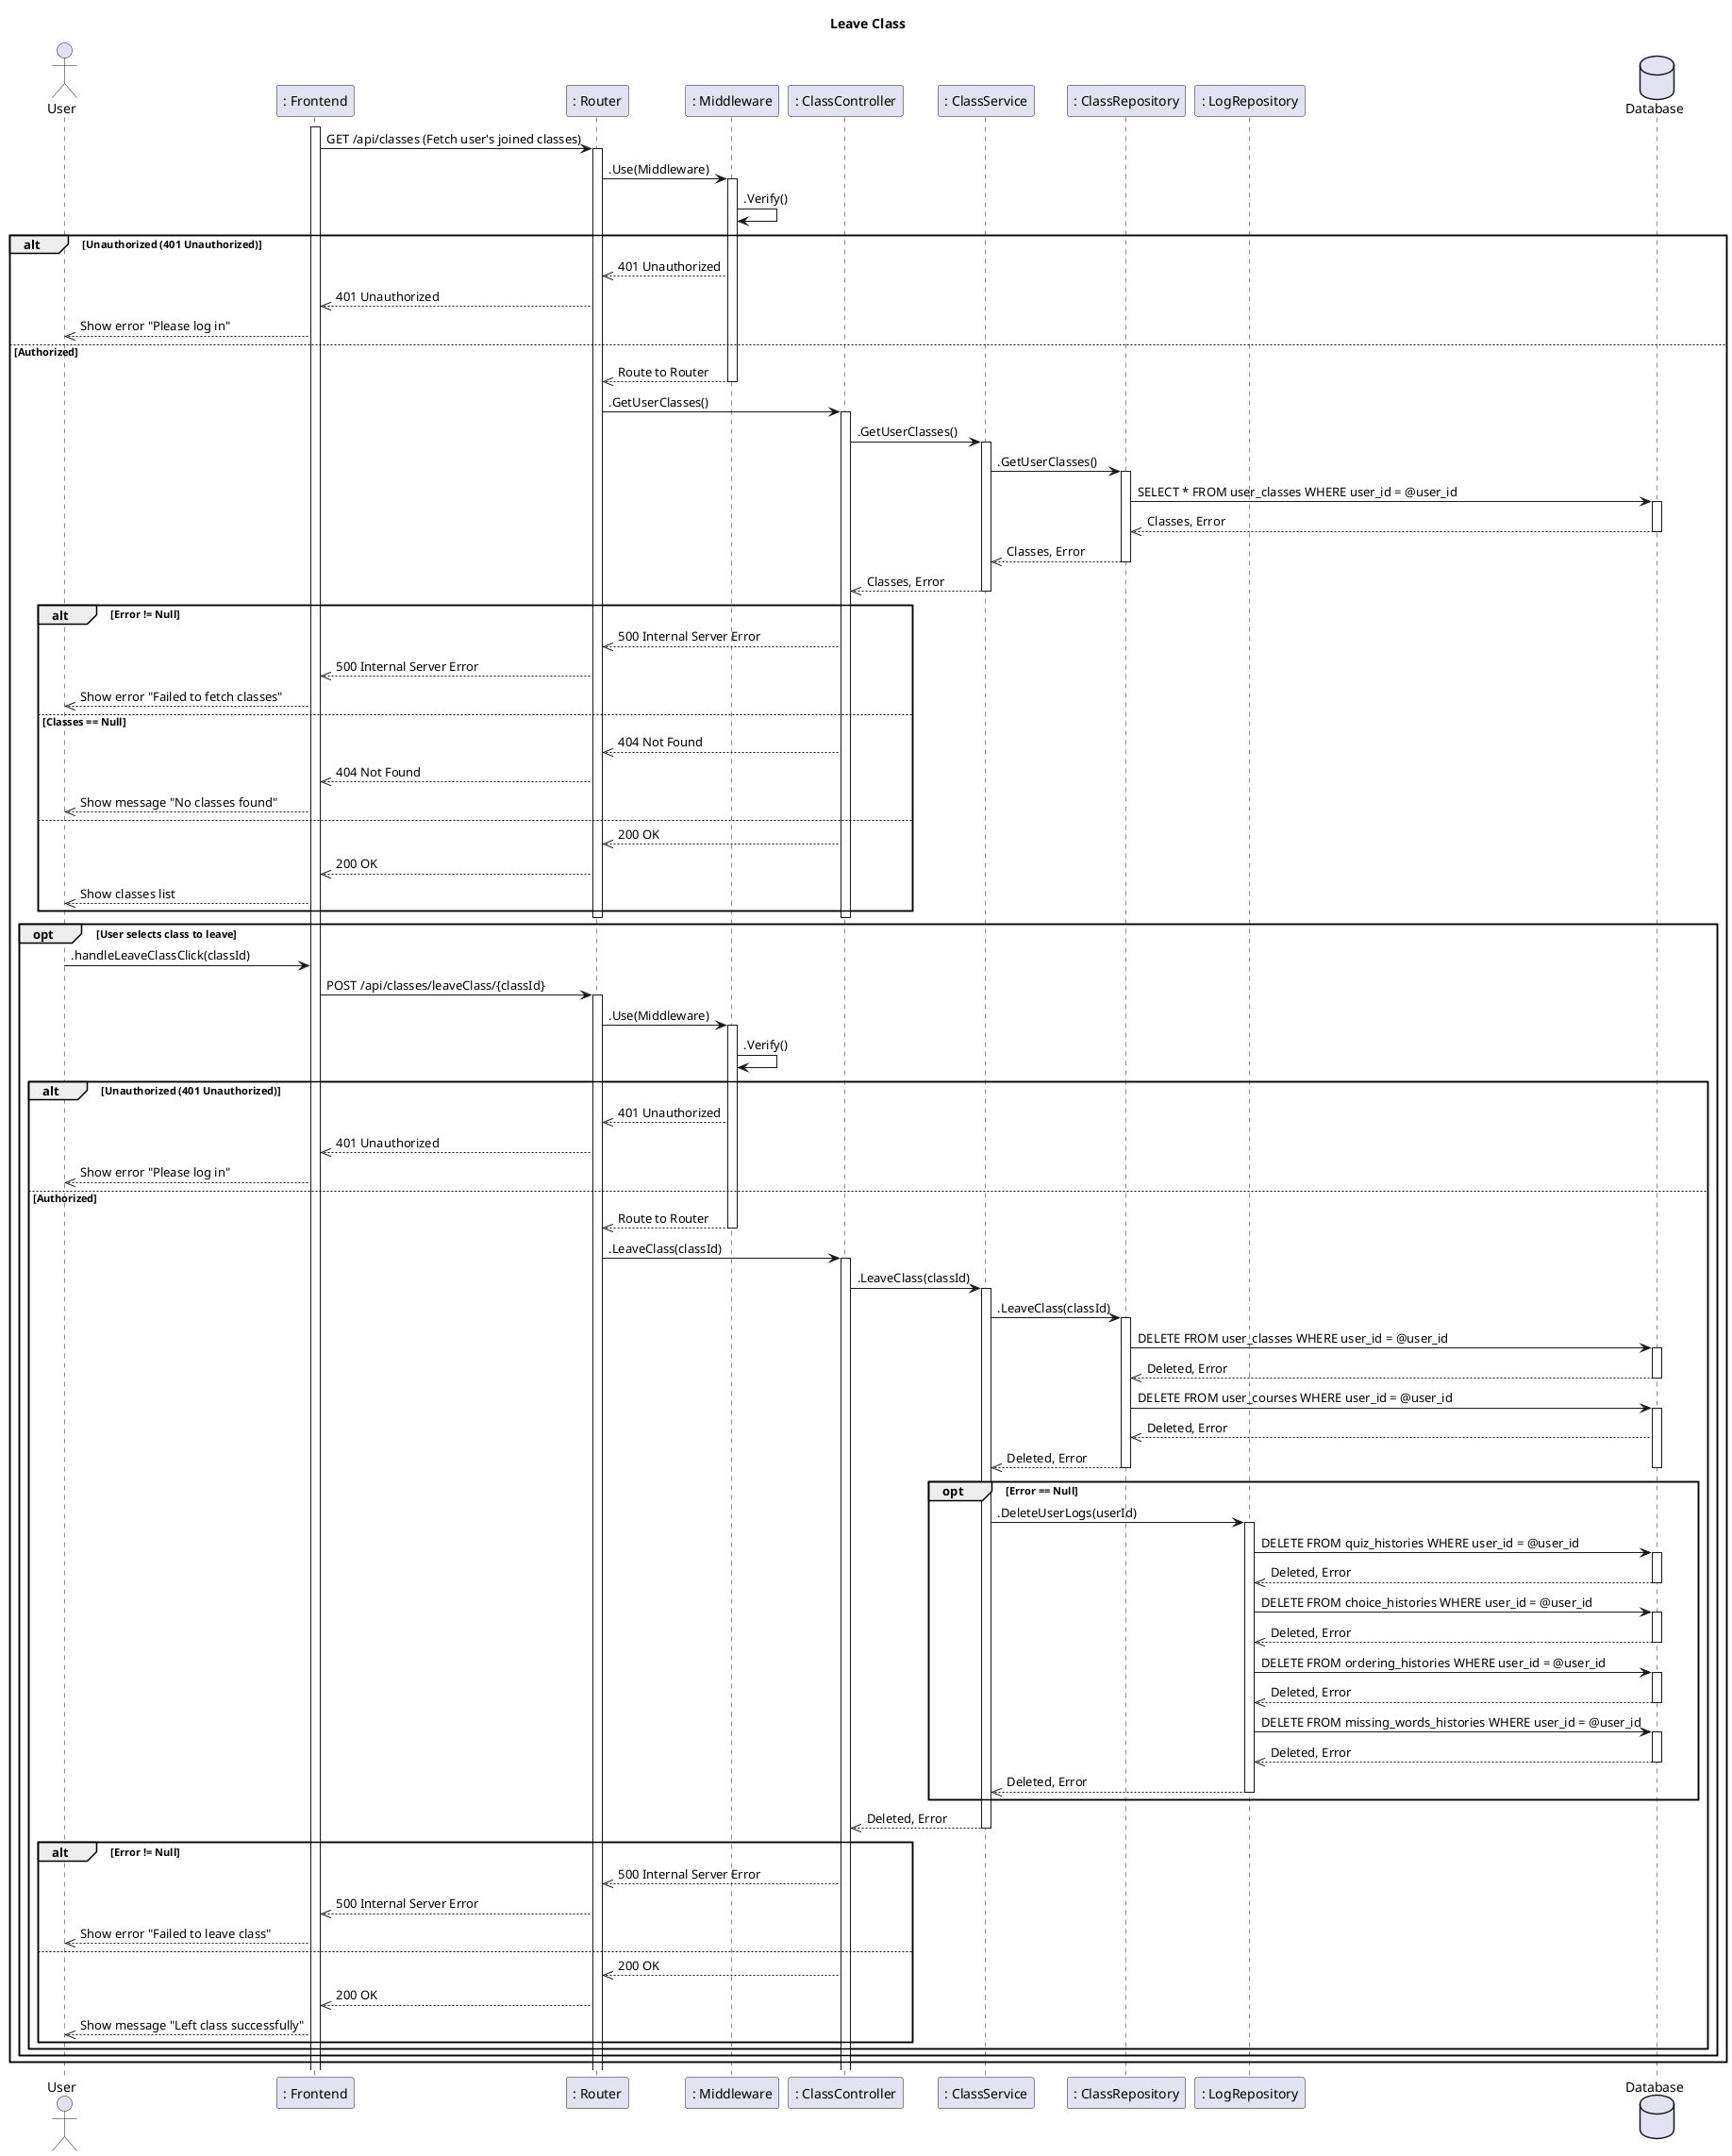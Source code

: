 @startuml
title Leave Class

actor User
participant ": Frontend" as Frontend
participant ": Router" as Router
participant ": Middleware" as Middleware
participant ": ClassController" as ClassController
participant ": ClassService" as ClassService
participant ": ClassRepository" as ClassRepository

participant ": LogRepository" as LogRepository

database Database

activate Frontend

Frontend -> Router: GET /api/classes (Fetch user's joined classes)
activate Router

Router -> Middleware: .Use(Middleware)
activate Middleware
Middleware -> Middleware : .Verify()
alt Unauthorized (401 Unauthorized)
  Middleware -->> Router: 401 Unauthorized
  Router -->> Frontend: 401 Unauthorized
  Frontend -->> User: Show error "Please log in"
else Authorized
  Middleware -->> Router: Route to Router
  deactivate Middleware
  Router -> ClassController: .GetUserClasses()
  activate ClassController
  ClassController -> ClassService: .GetUserClasses()
  activate ClassService
  ClassService -> ClassRepository: .GetUserClasses()
  activate ClassRepository
  ClassRepository -> Database: SELECT * FROM user_classes WHERE user_id = @user_id
  activate Database
  Database -->> ClassRepository: Classes, Error
  deactivate Database
  ClassRepository -->> ClassService: Classes, Error
  deactivate ClassRepository
  ClassService -->> ClassController: Classes, Error
  deactivate ClassService
  alt Error != Null
    ClassController -->> Router: 500 Internal Server Error
    Router -->> Frontend: 500 Internal Server Error
    Frontend -->> User: Show error "Failed to fetch classes"
  else Classes == Null
    ClassController -->> Router: 404 Not Found
    Router -->> Frontend: 404 Not Found
    Frontend -->> User: Show message "No classes found"
  else
    ClassController -->> Router: 200 OK
    Router -->> Frontend: 200 OK
    Frontend -->> User: Show classes list
  end
  deactivate ClassController
  deactivate Router

  opt User selects class to leave
    User -> Frontend: .handleLeaveClassClick(classId)
    Frontend -> Router: POST /api/classes/leaveClass/{classId}
    activate Router

    Router -> Middleware: .Use(Middleware)
    activate Middleware
    Middleware -> Middleware : .Verify()
    alt Unauthorized (401 Unauthorized)
      Middleware -->> Router: 401 Unauthorized
      Router -->> Frontend: 401 Unauthorized
      Frontend -->> User: Show error "Please log in"
    else Authorized
      Middleware -->> Router: Route to Router
      deactivate Middleware
      Router -> ClassController: .LeaveClass(classId)
      activate ClassController
      ClassController -> ClassService: .LeaveClass(classId)
      activate ClassService
      ClassService -> ClassRepository: .LeaveClass(classId)
      activate ClassRepository
      ClassRepository -> Database: DELETE FROM user_classes WHERE user_id = @user_id
      activate Database
      Database -->> ClassRepository : Deleted, Error
      deactivate Database
      ClassRepository -> Database: DELETE FROM user_courses WHERE user_id = @user_id
      activate Database
      Database -->> ClassRepository : Deleted, Error
      ClassRepository -->> ClassService : Deleted, Error
      opt Error == Null
        deactivate Database
        deactivate ClassRepository

        ClassService -> LogRepository: .DeleteUserLogs(userId)
        activate LogRepository
        LogRepository -> Database: DELETE FROM quiz_histories WHERE user_id = @user_id
        activate Database
        Database -->> LogRepository : Deleted, Error
        deactivate Database
        LogRepository -> Database: DELETE FROM choice_histories WHERE user_id = @user_id
        activate Database
        Database -->> LogRepository : Deleted, Error
        deactivate Database
        LogRepository -> Database: DELETE FROM ordering_histories WHERE user_id = @user_id
        activate Database
        Database -->> LogRepository : Deleted, Error
        deactivate Database
        LogRepository -> Database: DELETE FROM missing_words_histories WHERE user_id = @user_id
        activate Database
        Database -->> LogRepository : Deleted, Error
        deactivate Database
        LogRepository -->> ClassService : Deleted, Error
        deactivate LogRepository
      end
      ClassService -->> ClassController : Deleted, Error
      deactivate ClassService
      alt Error != Null
        ClassController -->> Router: 500 Internal Server Error
        Router -->> Frontend: 500 Internal Server Error
        Frontend -->> User: Show error "Failed to leave class"
      else
        ClassController -->> Router: 200 OK
        Router -->> Frontend: 200 OK
        Frontend -->> User: Show message "Left class successfully"
      end
    end
  end
end
@enduml
